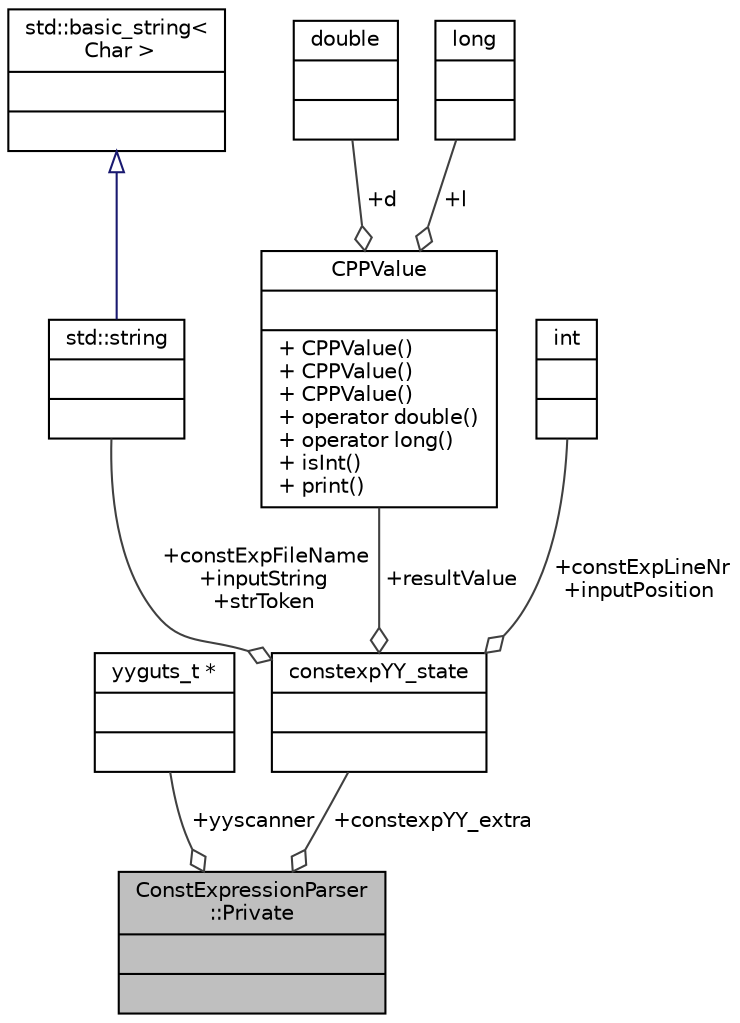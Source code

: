 digraph "ConstExpressionParser::Private"
{
 // LATEX_PDF_SIZE
  edge [fontname="Helvetica",fontsize="10",labelfontname="Helvetica",labelfontsize="10"];
  node [fontname="Helvetica",fontsize="10",shape=record];
  Node1 [label="{ConstExpressionParser\l::Private\n||}",height=0.2,width=0.4,color="black", fillcolor="grey75", style="filled", fontcolor="black",tooltip=" "];
  Node2 -> Node1 [color="grey25",fontsize="10",style="solid",label=" +yyscanner" ,arrowhead="odiamond",fontname="Helvetica"];
  Node2 [label="{yyguts_t *\n||}",height=0.2,width=0.4,color="black", fillcolor="white", style="filled",tooltip=" "];
  Node3 -> Node1 [color="grey25",fontsize="10",style="solid",label=" +constexpYY_extra" ,arrowhead="odiamond",fontname="Helvetica"];
  Node3 [label="{constexpYY_state\n||}",height=0.2,width=0.4,color="black", fillcolor="white", style="filled",URL="$structconstexpYY__state.html",tooltip=" "];
  Node4 -> Node3 [color="grey25",fontsize="10",style="solid",label=" +constExpFileName\n+inputString\n+strToken" ,arrowhead="odiamond",fontname="Helvetica"];
  Node4 [label="{std::string\n||}",height=0.2,width=0.4,color="black", fillcolor="white", style="filled",tooltip=" "];
  Node5 -> Node4 [dir="back",color="midnightblue",fontsize="10",style="solid",arrowtail="onormal",fontname="Helvetica"];
  Node5 [label="{std::basic_string\<\l Char \>\n||}",height=0.2,width=0.4,color="black", fillcolor="white", style="filled",tooltip=" "];
  Node6 -> Node3 [color="grey25",fontsize="10",style="solid",label=" +resultValue" ,arrowhead="odiamond",fontname="Helvetica"];
  Node6 [label="{CPPValue\n||+ CPPValue()\l+ CPPValue()\l+ CPPValue()\l+ operator double()\l+ operator long()\l+ isInt()\l+ print()\l}",height=0.2,width=0.4,color="black", fillcolor="white", style="filled",URL="$classCPPValue.html",tooltip=" "];
  Node7 -> Node6 [color="grey25",fontsize="10",style="solid",label=" +d" ,arrowhead="odiamond",fontname="Helvetica"];
  Node7 [label="{double\n||}",height=0.2,width=0.4,color="black", fillcolor="white", style="filled",tooltip=" "];
  Node8 -> Node6 [color="grey25",fontsize="10",style="solid",label=" +l" ,arrowhead="odiamond",fontname="Helvetica"];
  Node8 [label="{long\n||}",height=0.2,width=0.4,color="black", fillcolor="white", style="filled",tooltip=" "];
  Node9 -> Node3 [color="grey25",fontsize="10",style="solid",label=" +constExpLineNr\n+inputPosition" ,arrowhead="odiamond",fontname="Helvetica"];
  Node9 [label="{int\n||}",height=0.2,width=0.4,color="black", fillcolor="white", style="filled",URL="$classint.html",tooltip=" "];
}
